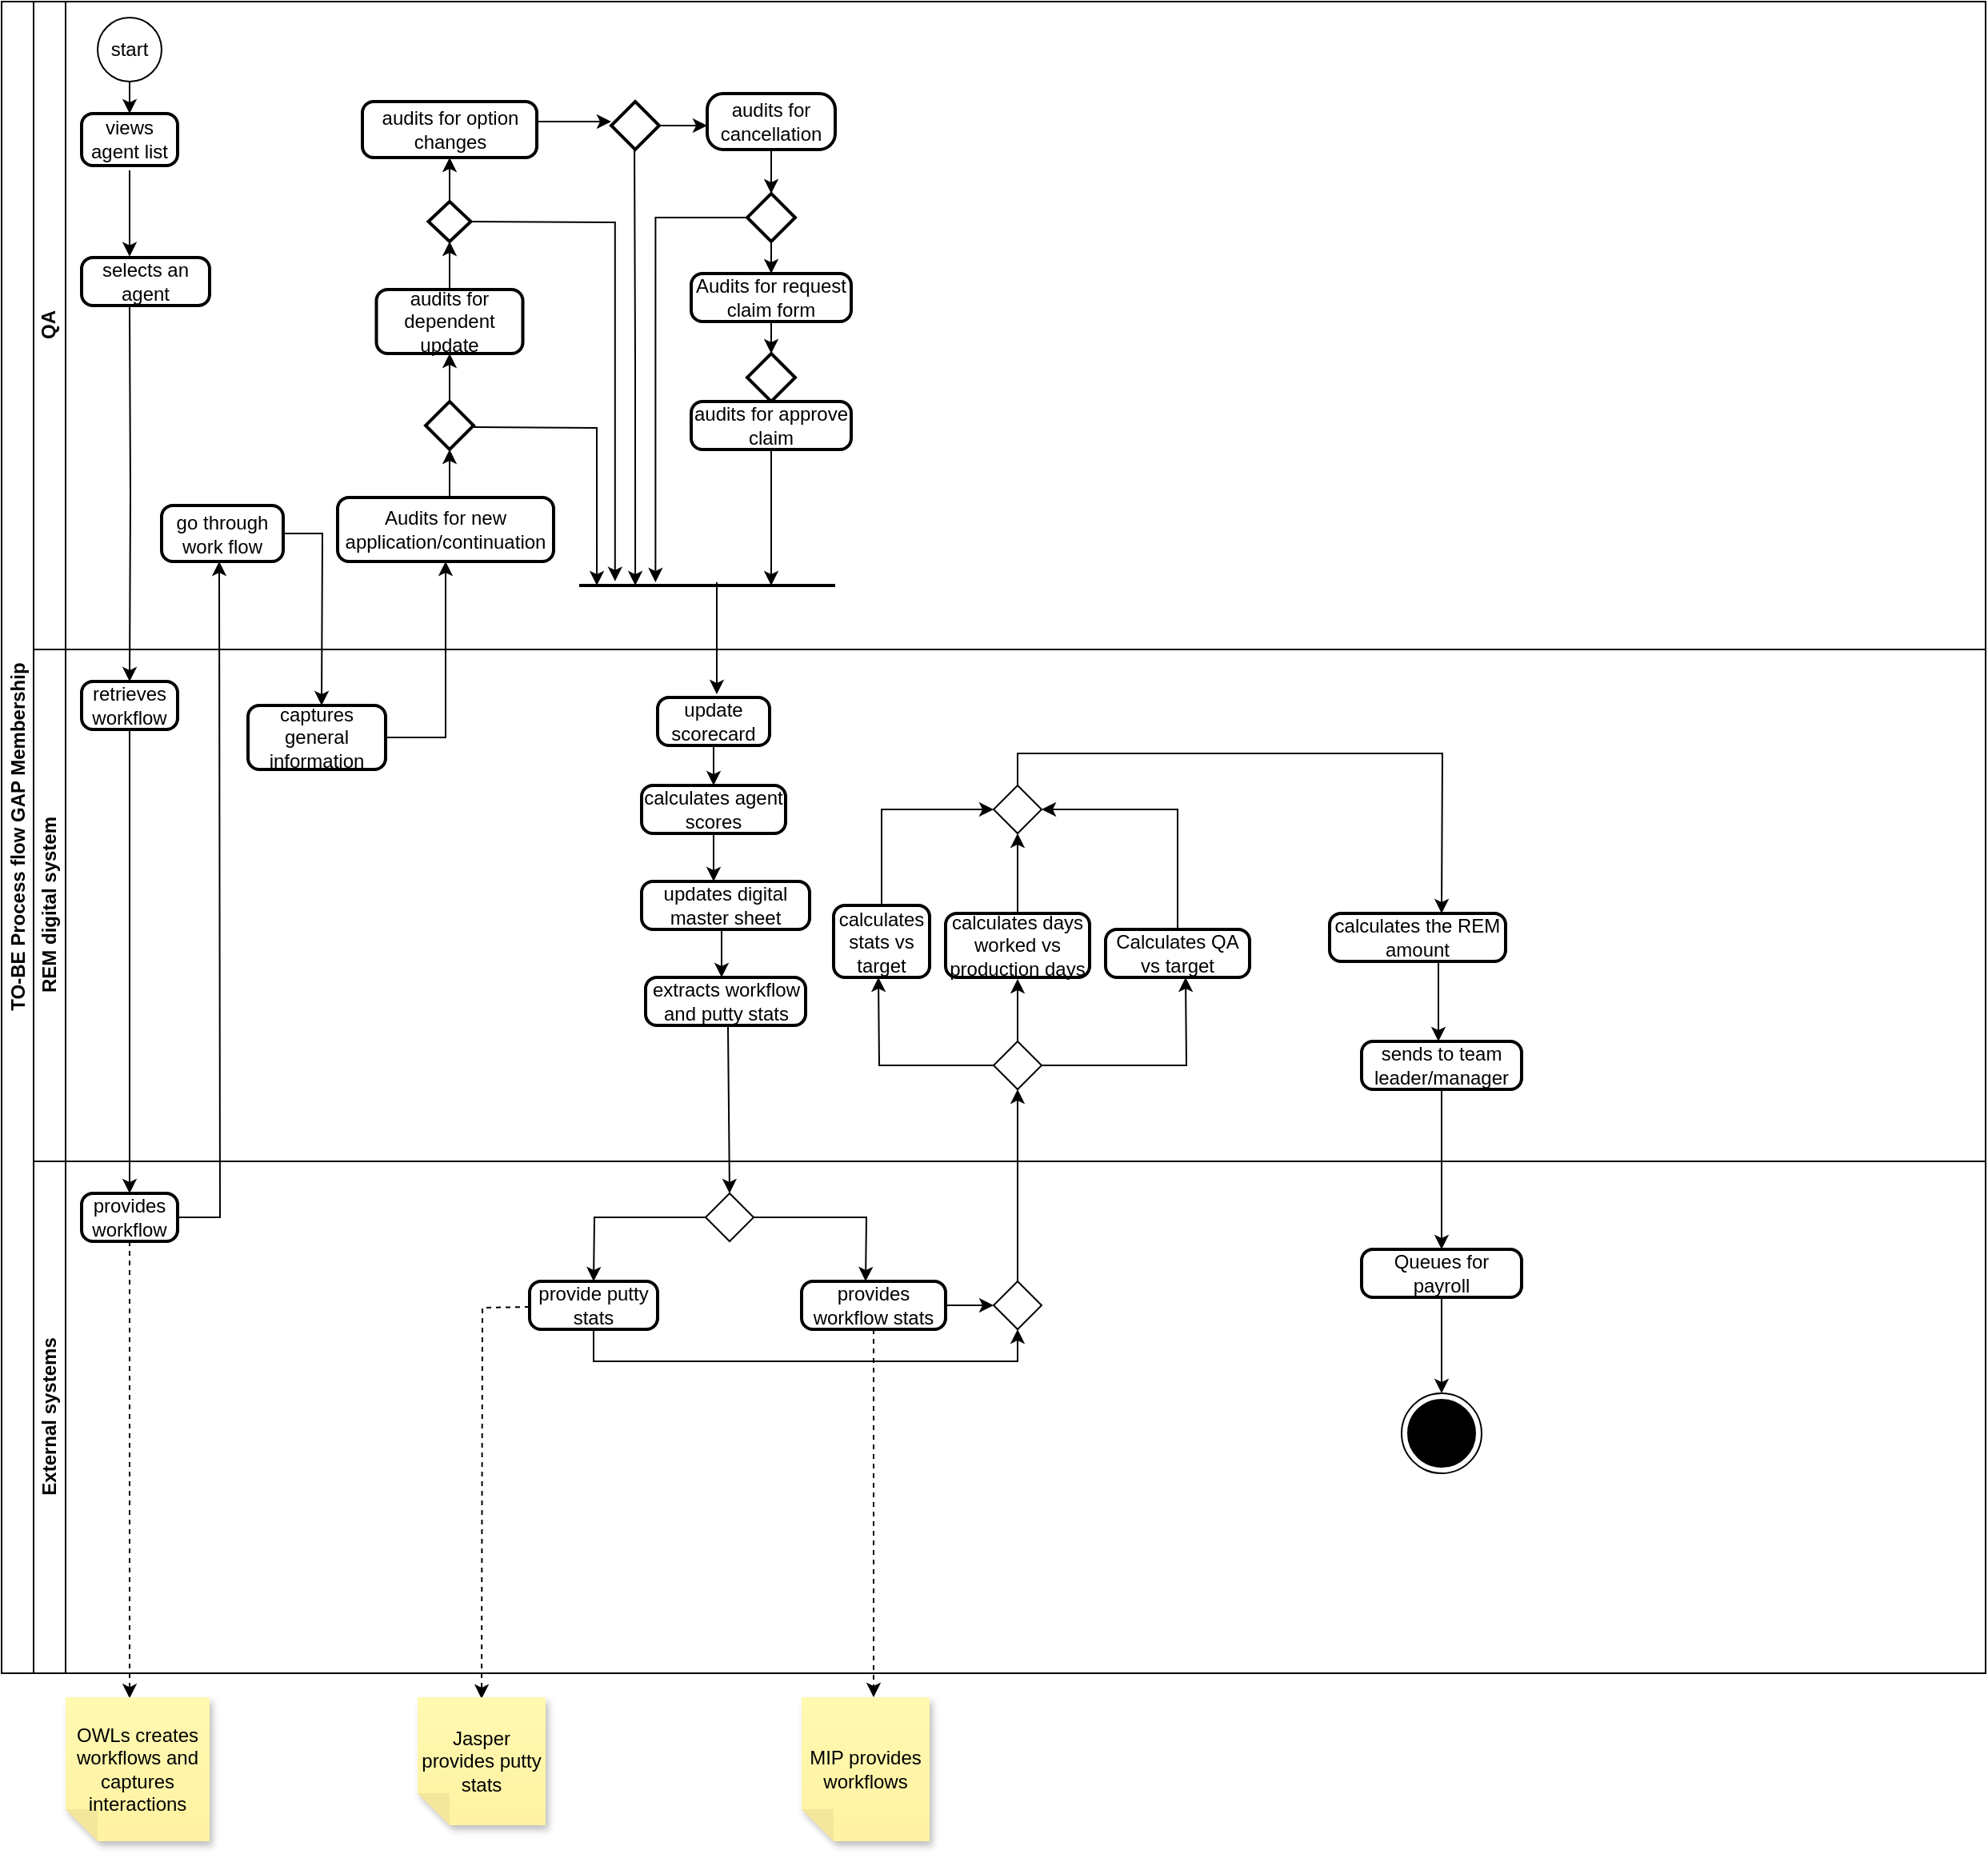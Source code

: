 <mxfile version="26.0.11">
  <diagram id="prtHgNgQTEPvFCAcTncT" name="Page-1">
    <mxGraphModel dx="794" dy="420" grid="1" gridSize="10" guides="1" tooltips="1" connect="1" arrows="1" fold="1" page="1" pageScale="1" pageWidth="827" pageHeight="1169" math="0" shadow="0">
      <root>
        <mxCell id="0" />
        <mxCell id="1" parent="0" />
        <mxCell id="dNxyNK7c78bLwvsdeMH5-19" value="TO-BE Process flow GAP Membership" style="swimlane;html=1;childLayout=stackLayout;resizeParent=1;resizeParentMax=0;horizontal=0;startSize=20;horizontalStack=0;" parent="1" vertex="1">
          <mxGeometry x="60" y="120" width="1240" height="1045" as="geometry" />
        </mxCell>
        <mxCell id="dNxyNK7c78bLwvsdeMH5-20" value="QA" style="swimlane;html=1;startSize=20;horizontal=0;" parent="dNxyNK7c78bLwvsdeMH5-19" vertex="1">
          <mxGeometry x="20" width="1220" height="405" as="geometry" />
        </mxCell>
        <mxCell id="OFsFPjKPwNeVRa6siwct-4" style="edgeStyle=orthogonalEdgeStyle;rounded=0;orthogonalLoop=1;jettySize=auto;html=1;exitX=0.5;exitY=1;exitDx=0;exitDy=0;" edge="1" parent="dNxyNK7c78bLwvsdeMH5-20" source="OFsFPjKPwNeVRa6siwct-3">
          <mxGeometry relative="1" as="geometry">
            <mxPoint x="60" y="70" as="targetPoint" />
          </mxGeometry>
        </mxCell>
        <mxCell id="dNxyNK7c78bLwvsdeMH5-23" value="start" style="ellipse;whiteSpace=wrap;html=1;" parent="dNxyNK7c78bLwvsdeMH5-20" vertex="1">
          <mxGeometry x="40" y="10" width="40" height="40" as="geometry" />
        </mxCell>
        <mxCell id="OFsFPjKPwNeVRa6siwct-5" value="" style="edgeStyle=orthogonalEdgeStyle;rounded=0;orthogonalLoop=1;jettySize=auto;html=1;exitX=0.5;exitY=1;exitDx=0;exitDy=0;" edge="1" parent="dNxyNK7c78bLwvsdeMH5-20" source="dNxyNK7c78bLwvsdeMH5-23" target="OFsFPjKPwNeVRa6siwct-3">
          <mxGeometry relative="1" as="geometry">
            <mxPoint x="140" y="190" as="targetPoint" />
            <mxPoint x="140" y="170" as="sourcePoint" />
          </mxGeometry>
        </mxCell>
        <mxCell id="OFsFPjKPwNeVRa6siwct-3" value="views agent list" style="rounded=1;whiteSpace=wrap;html=1;absoluteArcSize=1;arcSize=14;strokeWidth=2;" vertex="1" parent="dNxyNK7c78bLwvsdeMH5-20">
          <mxGeometry x="30" y="70" width="60" height="32.5" as="geometry" />
        </mxCell>
        <mxCell id="OFsFPjKPwNeVRa6siwct-49" style="edgeStyle=orthogonalEdgeStyle;rounded=0;orthogonalLoop=1;jettySize=auto;html=1;exitX=1;exitY=0.5;exitDx=0;exitDy=0;" edge="1" parent="dNxyNK7c78bLwvsdeMH5-20">
          <mxGeometry relative="1" as="geometry">
            <mxPoint x="361" y="75" as="targetPoint" />
            <mxPoint x="310" y="75" as="sourcePoint" />
          </mxGeometry>
        </mxCell>
        <mxCell id="OFsFPjKPwNeVRa6siwct-50" style="edgeStyle=orthogonalEdgeStyle;rounded=0;orthogonalLoop=1;jettySize=auto;html=1;exitX=0.5;exitY=1;exitDx=0;exitDy=0;" edge="1" parent="dNxyNK7c78bLwvsdeMH5-20" source="OFsFPjKPwNeVRa6siwct-51">
          <mxGeometry relative="1" as="geometry">
            <mxPoint x="461" y="120" as="targetPoint" />
          </mxGeometry>
        </mxCell>
        <mxCell id="OFsFPjKPwNeVRa6siwct-51" value="audits for cancellation" style="rounded=1;whiteSpace=wrap;html=1;absoluteArcSize=1;arcSize=20;strokeWidth=2;" vertex="1" parent="dNxyNK7c78bLwvsdeMH5-20">
          <mxGeometry x="421" y="57.5" width="80" height="35" as="geometry" />
        </mxCell>
        <mxCell id="OFsFPjKPwNeVRa6siwct-99" style="edgeStyle=orthogonalEdgeStyle;rounded=0;orthogonalLoop=1;jettySize=auto;html=1;entryX=0.75;entryY=0.5;entryDx=0;entryDy=0;entryPerimeter=0;" edge="1" parent="dNxyNK7c78bLwvsdeMH5-20" source="fAiptgPwoaIp5djZWvxq-43" target="OFsFPjKPwNeVRa6siwct-98">
          <mxGeometry relative="1" as="geometry">
            <mxPoint x="461" y="360" as="targetPoint" />
            <mxPoint x="461" y="280" as="sourcePoint" />
          </mxGeometry>
        </mxCell>
        <mxCell id="OFsFPjKPwNeVRa6siwct-105" style="edgeStyle=orthogonalEdgeStyle;rounded=0;orthogonalLoop=1;jettySize=auto;html=1;exitX=0.5;exitY=1;exitDx=0;exitDy=0;" edge="1" parent="dNxyNK7c78bLwvsdeMH5-20" source="OFsFPjKPwNeVRa6siwct-52">
          <mxGeometry relative="1" as="geometry">
            <mxPoint x="461" y="220" as="targetPoint" />
          </mxGeometry>
        </mxCell>
        <mxCell id="OFsFPjKPwNeVRa6siwct-52" value="Audits for request claim form" style="rounded=1;whiteSpace=wrap;html=1;absoluteArcSize=1;arcSize=14;strokeWidth=2;" vertex="1" parent="dNxyNK7c78bLwvsdeMH5-20">
          <mxGeometry x="411" y="170" width="100" height="30" as="geometry" />
        </mxCell>
        <mxCell id="OFsFPjKPwNeVRa6siwct-53" style="edgeStyle=orthogonalEdgeStyle;rounded=0;orthogonalLoop=1;jettySize=auto;html=1;exitX=1;exitY=0.5;exitDx=0;exitDy=0;exitPerimeter=0;" edge="1" parent="dNxyNK7c78bLwvsdeMH5-20" source="OFsFPjKPwNeVRa6siwct-54">
          <mxGeometry relative="1" as="geometry">
            <mxPoint x="421" y="78" as="targetPoint" />
          </mxGeometry>
        </mxCell>
        <mxCell id="OFsFPjKPwNeVRa6siwct-89" style="edgeStyle=orthogonalEdgeStyle;rounded=0;orthogonalLoop=1;jettySize=auto;html=1;exitX=0.5;exitY=1;exitDx=0;exitDy=0;exitPerimeter=0;entryX=0.219;entryY=1.3;entryDx=0;entryDy=0;entryPerimeter=0;" edge="1" parent="dNxyNK7c78bLwvsdeMH5-20">
          <mxGeometry relative="1" as="geometry">
            <mxPoint x="376.04" y="365" as="targetPoint" />
            <mxPoint x="375.5" y="84.5" as="sourcePoint" />
          </mxGeometry>
        </mxCell>
        <mxCell id="OFsFPjKPwNeVRa6siwct-54" value="" style="strokeWidth=2;html=1;shape=mxgraph.flowchart.decision;whiteSpace=wrap;" vertex="1" parent="dNxyNK7c78bLwvsdeMH5-20">
          <mxGeometry x="361" y="62.5" width="30" height="30" as="geometry" />
        </mxCell>
        <mxCell id="OFsFPjKPwNeVRa6siwct-55" style="edgeStyle=orthogonalEdgeStyle;rounded=0;orthogonalLoop=1;jettySize=auto;html=1;exitX=0.5;exitY=1;exitDx=0;exitDy=0;exitPerimeter=0;" edge="1" parent="dNxyNK7c78bLwvsdeMH5-20" source="OFsFPjKPwNeVRa6siwct-56">
          <mxGeometry relative="1" as="geometry">
            <mxPoint x="461" y="170" as="targetPoint" />
          </mxGeometry>
        </mxCell>
        <mxCell id="OFsFPjKPwNeVRa6siwct-97" style="edgeStyle=orthogonalEdgeStyle;rounded=0;orthogonalLoop=1;jettySize=auto;html=1;exitX=0;exitY=0.5;exitDx=0;exitDy=0;exitPerimeter=0;entryX=0.298;entryY=0.3;entryDx=0;entryDy=0;entryPerimeter=0;" edge="1" parent="dNxyNK7c78bLwvsdeMH5-20" source="OFsFPjKPwNeVRa6siwct-56" target="OFsFPjKPwNeVRa6siwct-98">
          <mxGeometry relative="1" as="geometry">
            <mxPoint x="390" y="360" as="targetPoint" />
          </mxGeometry>
        </mxCell>
        <mxCell id="OFsFPjKPwNeVRa6siwct-56" value="" style="strokeWidth=2;html=1;shape=mxgraph.flowchart.decision;whiteSpace=wrap;" vertex="1" parent="dNxyNK7c78bLwvsdeMH5-20">
          <mxGeometry x="446" y="120" width="30" height="30" as="geometry" />
        </mxCell>
        <mxCell id="OFsFPjKPwNeVRa6siwct-103" style="edgeStyle=orthogonalEdgeStyle;rounded=0;orthogonalLoop=1;jettySize=auto;html=1;exitX=1;exitY=0.5;exitDx=0;exitDy=0;" edge="1" parent="dNxyNK7c78bLwvsdeMH5-20" source="OFsFPjKPwNeVRa6siwct-72">
          <mxGeometry relative="1" as="geometry">
            <mxPoint x="180" y="440" as="targetPoint" />
          </mxGeometry>
        </mxCell>
        <mxCell id="OFsFPjKPwNeVRa6siwct-72" value="go through work flow" style="rounded=1;whiteSpace=wrap;html=1;absoluteArcSize=1;arcSize=14;strokeWidth=2;" vertex="1" parent="dNxyNK7c78bLwvsdeMH5-20">
          <mxGeometry x="80" y="315" width="76" height="35" as="geometry" />
        </mxCell>
        <mxCell id="OFsFPjKPwNeVRa6siwct-74" value="Audits for new application/continuation" style="rounded=1;whiteSpace=wrap;html=1;absoluteArcSize=1;arcSize=14;strokeWidth=2;" vertex="1" parent="dNxyNK7c78bLwvsdeMH5-20">
          <mxGeometry x="190" y="310" width="135" height="40" as="geometry" />
        </mxCell>
        <mxCell id="OFsFPjKPwNeVRa6siwct-75" value="audits for dependent update" style="rounded=1;whiteSpace=wrap;html=1;absoluteArcSize=1;arcSize=14;strokeWidth=2;" vertex="1" parent="dNxyNK7c78bLwvsdeMH5-20">
          <mxGeometry x="214.25" y="180" width="91.5" height="40" as="geometry" />
        </mxCell>
        <mxCell id="OFsFPjKPwNeVRa6siwct-76" value="audits for option changes" style="rounded=1;whiteSpace=wrap;html=1;absoluteArcSize=1;arcSize=14;strokeWidth=2;" vertex="1" parent="dNxyNK7c78bLwvsdeMH5-20">
          <mxGeometry x="205.5" y="62.5" width="109" height="35" as="geometry" />
        </mxCell>
        <mxCell id="OFsFPjKPwNeVRa6siwct-90" style="edgeStyle=orthogonalEdgeStyle;rounded=0;orthogonalLoop=1;jettySize=auto;html=1;exitX=0.5;exitY=0;exitDx=0;exitDy=0;exitPerimeter=0;entryX=0.5;entryY=1;entryDx=0;entryDy=0;" edge="1" parent="dNxyNK7c78bLwvsdeMH5-20" source="OFsFPjKPwNeVRa6siwct-78" target="OFsFPjKPwNeVRa6siwct-75">
          <mxGeometry relative="1" as="geometry" />
        </mxCell>
        <mxCell id="OFsFPjKPwNeVRa6siwct-93" style="edgeStyle=orthogonalEdgeStyle;rounded=0;orthogonalLoop=1;jettySize=auto;html=1;exitX=1;exitY=0.5;exitDx=0;exitDy=0;exitPerimeter=0;entryX=0.069;entryY=0.5;entryDx=0;entryDy=0;entryPerimeter=0;" edge="1" parent="dNxyNK7c78bLwvsdeMH5-20" target="OFsFPjKPwNeVRa6siwct-98">
          <mxGeometry relative="1" as="geometry">
            <mxPoint x="348.68" y="359.33" as="targetPoint" />
            <mxPoint x="275" y="266" as="sourcePoint" />
          </mxGeometry>
        </mxCell>
        <mxCell id="OFsFPjKPwNeVRa6siwct-78" value="" style="strokeWidth=2;html=1;shape=mxgraph.flowchart.decision;whiteSpace=wrap;" vertex="1" parent="dNxyNK7c78bLwvsdeMH5-20">
          <mxGeometry x="245" y="250" width="30" height="30" as="geometry" />
        </mxCell>
        <mxCell id="OFsFPjKPwNeVRa6siwct-87" style="edgeStyle=orthogonalEdgeStyle;rounded=0;orthogonalLoop=1;jettySize=auto;html=1;exitX=0.5;exitY=0;exitDx=0;exitDy=0;exitPerimeter=0;entryX=0.5;entryY=1;entryDx=0;entryDy=0;" edge="1" parent="dNxyNK7c78bLwvsdeMH5-20" source="OFsFPjKPwNeVRa6siwct-82" target="OFsFPjKPwNeVRa6siwct-76">
          <mxGeometry relative="1" as="geometry" />
        </mxCell>
        <mxCell id="OFsFPjKPwNeVRa6siwct-92" style="edgeStyle=orthogonalEdgeStyle;rounded=0;orthogonalLoop=1;jettySize=auto;html=1;exitX=1;exitY=0.5;exitDx=0;exitDy=0;exitPerimeter=0;entryX=0.14;entryY=0.233;entryDx=0;entryDy=0;entryPerimeter=0;" edge="1" parent="dNxyNK7c78bLwvsdeMH5-20" target="OFsFPjKPwNeVRa6siwct-98">
          <mxGeometry relative="1" as="geometry">
            <mxPoint x="364" y="360" as="targetPoint" />
            <mxPoint x="267.25" y="137.5" as="sourcePoint" />
          </mxGeometry>
        </mxCell>
        <mxCell id="OFsFPjKPwNeVRa6siwct-82" value="" style="strokeWidth=2;html=1;shape=mxgraph.flowchart.decision;whiteSpace=wrap;" vertex="1" parent="dNxyNK7c78bLwvsdeMH5-20">
          <mxGeometry x="246.75" y="125" width="26.5" height="25" as="geometry" />
        </mxCell>
        <mxCell id="OFsFPjKPwNeVRa6siwct-88" style="edgeStyle=orthogonalEdgeStyle;rounded=0;orthogonalLoop=1;jettySize=auto;html=1;exitX=0.5;exitY=0;exitDx=0;exitDy=0;entryX=0.5;entryY=1;entryDx=0;entryDy=0;entryPerimeter=0;" edge="1" parent="dNxyNK7c78bLwvsdeMH5-20" source="OFsFPjKPwNeVRa6siwct-75" target="OFsFPjKPwNeVRa6siwct-82">
          <mxGeometry relative="1" as="geometry" />
        </mxCell>
        <mxCell id="OFsFPjKPwNeVRa6siwct-91" style="edgeStyle=orthogonalEdgeStyle;rounded=0;orthogonalLoop=1;jettySize=auto;html=1;exitX=0.5;exitY=0;exitDx=0;exitDy=0;entryX=0.5;entryY=1;entryDx=0;entryDy=0;entryPerimeter=0;" edge="1" parent="dNxyNK7c78bLwvsdeMH5-20" source="OFsFPjKPwNeVRa6siwct-74" target="OFsFPjKPwNeVRa6siwct-78">
          <mxGeometry relative="1" as="geometry" />
        </mxCell>
        <mxCell id="OFsFPjKPwNeVRa6siwct-98" value="" style="line;strokeWidth=2;html=1;" vertex="1" parent="dNxyNK7c78bLwvsdeMH5-20">
          <mxGeometry x="341" y="360" width="160" height="10" as="geometry" />
        </mxCell>
        <mxCell id="OFsFPjKPwNeVRa6siwct-101" value="" style="endArrow=classic;html=1;rounded=0;" edge="1" parent="dNxyNK7c78bLwvsdeMH5-20">
          <mxGeometry width="50" height="50" relative="1" as="geometry">
            <mxPoint x="427" y="363" as="sourcePoint" />
            <mxPoint x="427" y="433" as="targetPoint" />
          </mxGeometry>
        </mxCell>
        <mxCell id="OFsFPjKPwNeVRa6siwct-107" value="" style="strokeWidth=2;html=1;shape=mxgraph.flowchart.decision;whiteSpace=wrap;" vertex="1" parent="dNxyNK7c78bLwvsdeMH5-20">
          <mxGeometry x="446" y="220" width="30" height="30" as="geometry" />
        </mxCell>
        <mxCell id="fAiptgPwoaIp5djZWvxq-43" value="audits for approve claim" style="rounded=1;whiteSpace=wrap;html=1;absoluteArcSize=1;arcSize=14;strokeWidth=2;" parent="dNxyNK7c78bLwvsdeMH5-20" vertex="1">
          <mxGeometry x="411" y="250" width="100" height="30" as="geometry" />
        </mxCell>
        <mxCell id="OFsFPjKPwNeVRa6siwct-112" value="selects an agent" style="rounded=1;whiteSpace=wrap;html=1;absoluteArcSize=1;arcSize=14;strokeWidth=2;" vertex="1" parent="dNxyNK7c78bLwvsdeMH5-20">
          <mxGeometry x="30" y="160" width="80" height="30" as="geometry" />
        </mxCell>
        <mxCell id="OFsFPjKPwNeVRa6siwct-113" style="edgeStyle=orthogonalEdgeStyle;rounded=0;orthogonalLoop=1;jettySize=auto;html=1;exitX=0.5;exitY=1;exitDx=0;exitDy=0;entryX=0.375;entryY=-0.122;entryDx=0;entryDy=0;entryPerimeter=0;" edge="1" parent="dNxyNK7c78bLwvsdeMH5-20">
          <mxGeometry relative="1" as="geometry">
            <mxPoint x="60" y="105.5" as="sourcePoint" />
            <mxPoint x="60" y="159.34" as="targetPoint" />
            <Array as="points">
              <mxPoint x="60" y="153" />
              <mxPoint x="60" y="153" />
            </Array>
          </mxGeometry>
        </mxCell>
        <mxCell id="dNxyNK7c78bLwvsdeMH5-21" value="REM digital system" style="swimlane;html=1;startSize=20;horizontal=0;" parent="dNxyNK7c78bLwvsdeMH5-19" vertex="1">
          <mxGeometry x="20" y="405" width="1220" height="320" as="geometry" />
        </mxCell>
        <mxCell id="OFsFPjKPwNeVRa6siwct-8" style="edgeStyle=orthogonalEdgeStyle;rounded=0;orthogonalLoop=1;jettySize=auto;html=1;exitX=0.5;exitY=1;exitDx=0;exitDy=0;" edge="1" parent="dNxyNK7c78bLwvsdeMH5-21" source="fAiptgPwoaIp5djZWvxq-2">
          <mxGeometry relative="1" as="geometry">
            <mxPoint x="60" y="340" as="targetPoint" />
          </mxGeometry>
        </mxCell>
        <mxCell id="fAiptgPwoaIp5djZWvxq-2" value="retrieves workflow" style="rounded=1;whiteSpace=wrap;html=1;absoluteArcSize=1;arcSize=14;strokeWidth=2;" parent="dNxyNK7c78bLwvsdeMH5-21" vertex="1">
          <mxGeometry x="30" y="20" width="60" height="30" as="geometry" />
        </mxCell>
        <mxCell id="OFsFPjKPwNeVRa6siwct-83" value="captures general information" style="rounded=1;whiteSpace=wrap;html=1;absoluteArcSize=1;arcSize=14;strokeWidth=2;" vertex="1" parent="dNxyNK7c78bLwvsdeMH5-21">
          <mxGeometry x="134" y="35" width="86" height="40" as="geometry" />
        </mxCell>
        <mxCell id="OFsFPjKPwNeVRa6siwct-109" style="edgeStyle=orthogonalEdgeStyle;rounded=0;orthogonalLoop=1;jettySize=auto;html=1;exitX=0.5;exitY=1;exitDx=0;exitDy=0;" edge="1" parent="dNxyNK7c78bLwvsdeMH5-21" source="fAiptgPwoaIp5djZWvxq-55">
          <mxGeometry relative="1" as="geometry">
            <mxPoint x="425" y="85" as="targetPoint" />
          </mxGeometry>
        </mxCell>
        <mxCell id="fAiptgPwoaIp5djZWvxq-55" value="update scorecard" style="rounded=1;whiteSpace=wrap;html=1;absoluteArcSize=1;arcSize=14;strokeWidth=2;" parent="dNxyNK7c78bLwvsdeMH5-21" vertex="1">
          <mxGeometry x="390" y="30" width="70" height="30" as="geometry" />
        </mxCell>
        <mxCell id="OFsFPjKPwNeVRa6siwct-110" style="edgeStyle=orthogonalEdgeStyle;rounded=0;orthogonalLoop=1;jettySize=auto;html=1;exitX=0.5;exitY=1;exitDx=0;exitDy=0;" edge="1" parent="dNxyNK7c78bLwvsdeMH5-21" source="fAiptgPwoaIp5djZWvxq-57">
          <mxGeometry relative="1" as="geometry">
            <mxPoint x="425" y="145" as="targetPoint" />
          </mxGeometry>
        </mxCell>
        <mxCell id="fAiptgPwoaIp5djZWvxq-57" value="calculates agent scores" style="rounded=1;whiteSpace=wrap;html=1;absoluteArcSize=1;arcSize=14;strokeWidth=2;" parent="dNxyNK7c78bLwvsdeMH5-21" vertex="1">
          <mxGeometry x="380" y="85" width="90" height="30" as="geometry" />
        </mxCell>
        <mxCell id="OFsFPjKPwNeVRa6siwct-111" style="edgeStyle=orthogonalEdgeStyle;rounded=0;orthogonalLoop=1;jettySize=auto;html=1;exitX=0.5;exitY=1;exitDx=0;exitDy=0;" edge="1" parent="dNxyNK7c78bLwvsdeMH5-21" source="fAiptgPwoaIp5djZWvxq-60">
          <mxGeometry relative="1" as="geometry">
            <mxPoint x="430" y="205" as="targetPoint" />
          </mxGeometry>
        </mxCell>
        <mxCell id="fAiptgPwoaIp5djZWvxq-60" value="updates digital master sheet" style="rounded=1;whiteSpace=wrap;html=1;absoluteArcSize=1;arcSize=14;strokeWidth=2;" parent="dNxyNK7c78bLwvsdeMH5-21" vertex="1">
          <mxGeometry x="380" y="145" width="105" height="30" as="geometry" />
        </mxCell>
        <mxCell id="fAiptgPwoaIp5djZWvxq-62" value="extracts workflow and putty stats" style="rounded=1;whiteSpace=wrap;html=1;absoluteArcSize=1;arcSize=14;strokeWidth=2;" parent="dNxyNK7c78bLwvsdeMH5-21" vertex="1">
          <mxGeometry x="382.5" y="205" width="100" height="30" as="geometry" />
        </mxCell>
        <mxCell id="OFsFPjKPwNeVRa6siwct-144" style="edgeStyle=orthogonalEdgeStyle;rounded=0;orthogonalLoop=1;jettySize=auto;html=1;exitX=0.5;exitY=0;exitDx=0;exitDy=0;entryX=1;entryY=0.5;entryDx=0;entryDy=0;" edge="1" parent="dNxyNK7c78bLwvsdeMH5-21" source="fAiptgPwoaIp5djZWvxq-88" target="OFsFPjKPwNeVRa6siwct-143">
          <mxGeometry relative="1" as="geometry" />
        </mxCell>
        <mxCell id="fAiptgPwoaIp5djZWvxq-88" value="Calculates QA vs target" style="rounded=1;whiteSpace=wrap;html=1;absoluteArcSize=1;arcSize=14;strokeWidth=2;" parent="dNxyNK7c78bLwvsdeMH5-21" vertex="1">
          <mxGeometry x="670" y="175" width="90" height="30" as="geometry" />
        </mxCell>
        <mxCell id="OFsFPjKPwNeVRa6siwct-142" style="edgeStyle=orthogonalEdgeStyle;rounded=0;orthogonalLoop=1;jettySize=auto;html=1;exitX=0.5;exitY=0;exitDx=0;exitDy=0;" edge="1" parent="dNxyNK7c78bLwvsdeMH5-21" source="fAiptgPwoaIp5djZWvxq-85">
          <mxGeometry relative="1" as="geometry">
            <mxPoint x="615" y="115" as="targetPoint" />
          </mxGeometry>
        </mxCell>
        <mxCell id="fAiptgPwoaIp5djZWvxq-85" value="calculates days worked vs production days" style="rounded=1;whiteSpace=wrap;html=1;absoluteArcSize=1;arcSize=14;strokeWidth=2;" parent="dNxyNK7c78bLwvsdeMH5-21" vertex="1">
          <mxGeometry x="570" y="165" width="90" height="40" as="geometry" />
        </mxCell>
        <mxCell id="OFsFPjKPwNeVRa6siwct-134" style="edgeStyle=orthogonalEdgeStyle;rounded=0;orthogonalLoop=1;jettySize=auto;html=1;exitX=0;exitY=0.5;exitDx=0;exitDy=0;" edge="1" parent="dNxyNK7c78bLwvsdeMH5-21" source="OFsFPjKPwNeVRa6siwct-133">
          <mxGeometry width="620" height="205" relative="1" as="geometry">
            <mxPoint x="528" y="205" as="targetPoint" />
            <mxPoint x="581" y="260" as="sourcePoint" />
          </mxGeometry>
        </mxCell>
        <mxCell id="fAiptgPwoaIp5djZWvxq-84" value="calculates stats vs target" style="rounded=1;whiteSpace=wrap;html=1;absoluteArcSize=1;arcSize=14;strokeWidth=2;" parent="OFsFPjKPwNeVRa6siwct-134" vertex="1">
          <mxGeometry x="500" y="160" width="60" height="45" as="geometry" />
        </mxCell>
        <mxCell id="OFsFPjKPwNeVRa6siwct-138" style="edgeStyle=orthogonalEdgeStyle;rounded=0;orthogonalLoop=1;jettySize=auto;html=1;exitX=0.5;exitY=0;exitDx=0;exitDy=0;" edge="1" parent="dNxyNK7c78bLwvsdeMH5-21">
          <mxGeometry relative="1" as="geometry">
            <mxPoint x="615" y="206" as="targetPoint" />
            <mxPoint x="615" y="256" as="sourcePoint" />
          </mxGeometry>
        </mxCell>
        <mxCell id="OFsFPjKPwNeVRa6siwct-140" style="edgeStyle=orthogonalEdgeStyle;rounded=0;orthogonalLoop=1;jettySize=auto;html=1;exitX=1;exitY=0.5;exitDx=0;exitDy=0;" edge="1" parent="dNxyNK7c78bLwvsdeMH5-21" source="OFsFPjKPwNeVRa6siwct-133">
          <mxGeometry relative="1" as="geometry">
            <mxPoint x="720" y="205" as="targetPoint" />
          </mxGeometry>
        </mxCell>
        <mxCell id="OFsFPjKPwNeVRa6siwct-133" value="" style="rhombus;whiteSpace=wrap;html=1;" vertex="1" parent="dNxyNK7c78bLwvsdeMH5-21">
          <mxGeometry x="600" y="245" width="30" height="30" as="geometry" />
        </mxCell>
        <mxCell id="OFsFPjKPwNeVRa6siwct-146" style="edgeStyle=orthogonalEdgeStyle;rounded=0;orthogonalLoop=1;jettySize=auto;html=1;exitX=0.5;exitY=0;exitDx=0;exitDy=0;" edge="1" parent="dNxyNK7c78bLwvsdeMH5-21" source="OFsFPjKPwNeVRa6siwct-143">
          <mxGeometry relative="1" as="geometry">
            <mxPoint x="880" y="165" as="targetPoint" />
          </mxGeometry>
        </mxCell>
        <mxCell id="OFsFPjKPwNeVRa6siwct-143" value="" style="rhombus;whiteSpace=wrap;html=1;" vertex="1" parent="dNxyNK7c78bLwvsdeMH5-21">
          <mxGeometry x="600" y="85" width="30" height="30" as="geometry" />
        </mxCell>
        <mxCell id="OFsFPjKPwNeVRa6siwct-145" style="edgeStyle=orthogonalEdgeStyle;rounded=0;orthogonalLoop=1;jettySize=auto;html=1;exitX=0.5;exitY=0;exitDx=0;exitDy=0;entryX=0;entryY=0.5;entryDx=0;entryDy=0;" edge="1" parent="dNxyNK7c78bLwvsdeMH5-21" source="fAiptgPwoaIp5djZWvxq-84" target="OFsFPjKPwNeVRa6siwct-143">
          <mxGeometry relative="1" as="geometry" />
        </mxCell>
        <mxCell id="OFsFPjKPwNeVRa6siwct-149" style="edgeStyle=orthogonalEdgeStyle;rounded=0;orthogonalLoop=1;jettySize=auto;html=1;exitX=0.5;exitY=1;exitDx=0;exitDy=0;" edge="1" parent="dNxyNK7c78bLwvsdeMH5-21">
          <mxGeometry relative="1" as="geometry">
            <mxPoint x="878" y="245" as="targetPoint" />
            <mxPoint x="878" y="195" as="sourcePoint" />
          </mxGeometry>
        </mxCell>
        <mxCell id="fAiptgPwoaIp5djZWvxq-101" value="calculates the REM amount" style="rounded=1;whiteSpace=wrap;html=1;absoluteArcSize=1;arcSize=14;strokeWidth=2;" parent="dNxyNK7c78bLwvsdeMH5-21" vertex="1">
          <mxGeometry x="810" y="165" width="110" height="30" as="geometry" />
        </mxCell>
        <mxCell id="OFsFPjKPwNeVRa6siwct-150" style="edgeStyle=orthogonalEdgeStyle;rounded=0;orthogonalLoop=1;jettySize=auto;html=1;exitX=0.5;exitY=1;exitDx=0;exitDy=0;" edge="1" parent="dNxyNK7c78bLwvsdeMH5-21" source="fAiptgPwoaIp5djZWvxq-103">
          <mxGeometry relative="1" as="geometry">
            <mxPoint x="880" y="375" as="targetPoint" />
          </mxGeometry>
        </mxCell>
        <mxCell id="fAiptgPwoaIp5djZWvxq-103" value="sends to team leader/manager" style="rounded=1;whiteSpace=wrap;html=1;absoluteArcSize=1;arcSize=14;strokeWidth=2;" parent="dNxyNK7c78bLwvsdeMH5-21" vertex="1">
          <mxGeometry x="830" y="245" width="100" height="30" as="geometry" />
        </mxCell>
        <mxCell id="dNxyNK7c78bLwvsdeMH5-22" value="External systems" style="swimlane;html=1;startSize=20;horizontal=0;" parent="dNxyNK7c78bLwvsdeMH5-19" vertex="1">
          <mxGeometry x="20" y="725" width="1220" height="320" as="geometry" />
        </mxCell>
        <mxCell id="OFsFPjKPwNeVRa6siwct-152" style="edgeStyle=orthogonalEdgeStyle;rounded=0;orthogonalLoop=1;jettySize=auto;html=1;exitX=0.5;exitY=1;exitDx=0;exitDy=0;dashed=1;" edge="1" parent="dNxyNK7c78bLwvsdeMH5-22" source="OFsFPjKPwNeVRa6siwct-10">
          <mxGeometry relative="1" as="geometry">
            <mxPoint x="60" y="335.667" as="targetPoint" />
          </mxGeometry>
        </mxCell>
        <mxCell id="OFsFPjKPwNeVRa6siwct-10" value="provides workflow" style="rounded=1;whiteSpace=wrap;html=1;absoluteArcSize=1;arcSize=14;strokeWidth=2;" vertex="1" parent="dNxyNK7c78bLwvsdeMH5-22">
          <mxGeometry x="30" y="20" width="60" height="30" as="geometry" />
        </mxCell>
        <mxCell id="OFsFPjKPwNeVRa6siwct-129" style="edgeStyle=orthogonalEdgeStyle;rounded=0;orthogonalLoop=1;jettySize=auto;html=1;exitX=1;exitY=0.5;exitDx=0;exitDy=0;" edge="1" parent="dNxyNK7c78bLwvsdeMH5-22" source="fAiptgPwoaIp5djZWvxq-68">
          <mxGeometry relative="1" as="geometry">
            <mxPoint x="600" y="90" as="targetPoint" />
          </mxGeometry>
        </mxCell>
        <mxCell id="OFsFPjKPwNeVRa6siwct-154" style="edgeStyle=orthogonalEdgeStyle;rounded=0;orthogonalLoop=1;jettySize=auto;html=1;exitX=0.5;exitY=1;exitDx=0;exitDy=0;dashed=1;" edge="1" parent="dNxyNK7c78bLwvsdeMH5-22" source="fAiptgPwoaIp5djZWvxq-68">
          <mxGeometry relative="1" as="geometry">
            <mxPoint x="525" y="335" as="targetPoint" />
          </mxGeometry>
        </mxCell>
        <mxCell id="fAiptgPwoaIp5djZWvxq-68" value="provides workflow stats" style="rounded=1;whiteSpace=wrap;html=1;absoluteArcSize=1;arcSize=14;strokeWidth=2;" parent="dNxyNK7c78bLwvsdeMH5-22" vertex="1">
          <mxGeometry x="480" y="75" width="90" height="30" as="geometry" />
        </mxCell>
        <mxCell id="OFsFPjKPwNeVRa6siwct-131" style="edgeStyle=orthogonalEdgeStyle;rounded=0;orthogonalLoop=1;jettySize=auto;html=1;exitX=0.5;exitY=1;exitDx=0;exitDy=0;entryX=0.5;entryY=1;entryDx=0;entryDy=0;" edge="1" parent="dNxyNK7c78bLwvsdeMH5-22" source="fAiptgPwoaIp5djZWvxq-67" target="OFsFPjKPwNeVRa6siwct-130">
          <mxGeometry relative="1" as="geometry" />
        </mxCell>
        <mxCell id="OFsFPjKPwNeVRa6siwct-153" style="edgeStyle=orthogonalEdgeStyle;rounded=0;orthogonalLoop=1;jettySize=auto;html=1;exitX=0;exitY=0.5;exitDx=0;exitDy=0;dashed=1;" edge="1" parent="dNxyNK7c78bLwvsdeMH5-22">
          <mxGeometry relative="1" as="geometry">
            <mxPoint x="280" y="336" as="targetPoint" />
            <mxPoint x="310" y="91" as="sourcePoint" />
          </mxGeometry>
        </mxCell>
        <mxCell id="fAiptgPwoaIp5djZWvxq-67" value="provide putty stats" style="rounded=1;whiteSpace=wrap;html=1;absoluteArcSize=1;arcSize=14;strokeWidth=2;" parent="dNxyNK7c78bLwvsdeMH5-22" vertex="1">
          <mxGeometry x="310" y="75" width="80" height="30" as="geometry" />
        </mxCell>
        <mxCell id="OFsFPjKPwNeVRa6siwct-121" value="" style="endArrow=classic;html=1;rounded=0;entryX=0.5;entryY=0;entryDx=0;entryDy=0;" edge="1" parent="dNxyNK7c78bLwvsdeMH5-22" target="OFsFPjKPwNeVRa6siwct-122">
          <mxGeometry width="50" height="50" relative="1" as="geometry">
            <mxPoint x="434" y="-84" as="sourcePoint" />
            <mxPoint x="434" y="16" as="targetPoint" />
          </mxGeometry>
        </mxCell>
        <mxCell id="OFsFPjKPwNeVRa6siwct-126" style="edgeStyle=orthogonalEdgeStyle;rounded=0;orthogonalLoop=1;jettySize=auto;html=1;exitX=0;exitY=0.5;exitDx=0;exitDy=0;" edge="1" parent="dNxyNK7c78bLwvsdeMH5-22" source="OFsFPjKPwNeVRa6siwct-122">
          <mxGeometry relative="1" as="geometry">
            <mxPoint x="350" y="75" as="targetPoint" />
          </mxGeometry>
        </mxCell>
        <mxCell id="OFsFPjKPwNeVRa6siwct-127" style="edgeStyle=orthogonalEdgeStyle;rounded=0;orthogonalLoop=1;jettySize=auto;html=1;exitX=1;exitY=0.5;exitDx=0;exitDy=0;" edge="1" parent="dNxyNK7c78bLwvsdeMH5-22" source="OFsFPjKPwNeVRa6siwct-122">
          <mxGeometry relative="1" as="geometry">
            <mxPoint x="520" y="75" as="targetPoint" />
          </mxGeometry>
        </mxCell>
        <mxCell id="OFsFPjKPwNeVRa6siwct-122" value="" style="rhombus;whiteSpace=wrap;html=1;" vertex="1" parent="dNxyNK7c78bLwvsdeMH5-22">
          <mxGeometry x="420" y="20" width="30" height="30" as="geometry" />
        </mxCell>
        <mxCell id="OFsFPjKPwNeVRa6siwct-132" style="edgeStyle=orthogonalEdgeStyle;rounded=0;orthogonalLoop=1;jettySize=auto;html=1;exitX=0.5;exitY=0;exitDx=0;exitDy=0;" edge="1" parent="dNxyNK7c78bLwvsdeMH5-22" source="OFsFPjKPwNeVRa6siwct-130">
          <mxGeometry relative="1" as="geometry">
            <mxPoint x="615" y="-45" as="targetPoint" />
          </mxGeometry>
        </mxCell>
        <mxCell id="OFsFPjKPwNeVRa6siwct-130" value="" style="rhombus;whiteSpace=wrap;html=1;" vertex="1" parent="dNxyNK7c78bLwvsdeMH5-22">
          <mxGeometry x="600" y="75" width="30" height="30" as="geometry" />
        </mxCell>
        <mxCell id="OFsFPjKPwNeVRa6siwct-151" style="edgeStyle=orthogonalEdgeStyle;rounded=0;orthogonalLoop=1;jettySize=auto;html=1;exitX=0.5;exitY=1;exitDx=0;exitDy=0;" edge="1" parent="dNxyNK7c78bLwvsdeMH5-22" source="fAiptgPwoaIp5djZWvxq-105">
          <mxGeometry relative="1" as="geometry">
            <mxPoint x="880" y="145" as="targetPoint" />
          </mxGeometry>
        </mxCell>
        <mxCell id="fAiptgPwoaIp5djZWvxq-105" value="Queues for payroll" style="rounded=1;whiteSpace=wrap;html=1;absoluteArcSize=1;arcSize=14;strokeWidth=2;" parent="dNxyNK7c78bLwvsdeMH5-22" vertex="1">
          <mxGeometry x="830" y="55" width="100" height="30" as="geometry" />
        </mxCell>
        <mxCell id="fAiptgPwoaIp5djZWvxq-107" value="" style="ellipse;html=1;shape=endState;fillColor=strokeColor;" parent="dNxyNK7c78bLwvsdeMH5-22" vertex="1">
          <mxGeometry x="855" y="145" width="50" height="50" as="geometry" />
        </mxCell>
        <mxCell id="OFsFPjKPwNeVRa6siwct-6" style="edgeStyle=orthogonalEdgeStyle;rounded=0;orthogonalLoop=1;jettySize=auto;html=1;entryX=0.5;entryY=0;entryDx=0;entryDy=0;" edge="1" parent="dNxyNK7c78bLwvsdeMH5-19" target="fAiptgPwoaIp5djZWvxq-2">
          <mxGeometry relative="1" as="geometry">
            <mxPoint x="80" y="406" as="targetPoint" />
            <mxPoint x="80" y="191" as="sourcePoint" />
          </mxGeometry>
        </mxCell>
        <mxCell id="OFsFPjKPwNeVRa6siwct-11" style="edgeStyle=orthogonalEdgeStyle;rounded=0;orthogonalLoop=1;jettySize=auto;html=1;exitX=1;exitY=0.5;exitDx=0;exitDy=0;" edge="1" parent="dNxyNK7c78bLwvsdeMH5-19" source="OFsFPjKPwNeVRa6siwct-10">
          <mxGeometry relative="1" as="geometry">
            <mxPoint x="136" y="350" as="targetPoint" />
          </mxGeometry>
        </mxCell>
        <mxCell id="OFsFPjKPwNeVRa6siwct-104" style="edgeStyle=orthogonalEdgeStyle;rounded=0;orthogonalLoop=1;jettySize=auto;html=1;exitX=1;exitY=0.5;exitDx=0;exitDy=0;entryX=0.5;entryY=1;entryDx=0;entryDy=0;" edge="1" parent="dNxyNK7c78bLwvsdeMH5-19" source="OFsFPjKPwNeVRa6siwct-83" target="OFsFPjKPwNeVRa6siwct-74">
          <mxGeometry relative="1" as="geometry" />
        </mxCell>
        <mxCell id="fAiptgPwoaIp5djZWvxq-12" value="OWLs creates workflows and captures interactions" style="shape=note;whiteSpace=wrap;html=1;backgroundOutline=1;fontColor=#000000;darkOpacity=0.05;fillColor=#FFF9B2;strokeColor=none;fillStyle=solid;direction=west;gradientDirection=north;gradientColor=#FFF2A1;shadow=1;size=20;pointerEvents=1;" parent="1" vertex="1">
          <mxGeometry x="100" y="1180" width="90" height="90" as="geometry" />
        </mxCell>
        <mxCell id="fAiptgPwoaIp5djZWvxq-108" value="Jasper provides putty stats" style="shape=note;whiteSpace=wrap;html=1;backgroundOutline=1;fontColor=#000000;darkOpacity=0.05;fillColor=#FFF9B2;strokeColor=none;fillStyle=solid;direction=west;gradientDirection=north;gradientColor=#FFF2A1;shadow=1;size=20;pointerEvents=1;" parent="1" vertex="1">
          <mxGeometry x="320" y="1180" width="80" height="80" as="geometry" />
        </mxCell>
        <mxCell id="fAiptgPwoaIp5djZWvxq-109" value="MIP provides workflows" style="shape=note;whiteSpace=wrap;html=1;backgroundOutline=1;fontColor=#000000;darkOpacity=0.05;fillColor=#FFF9B2;strokeColor=none;fillStyle=solid;direction=west;gradientDirection=north;gradientColor=#FFF2A1;shadow=1;size=20;pointerEvents=1;" parent="1" vertex="1">
          <mxGeometry x="560" y="1180" width="80" height="90" as="geometry" />
        </mxCell>
      </root>
    </mxGraphModel>
  </diagram>
</mxfile>
